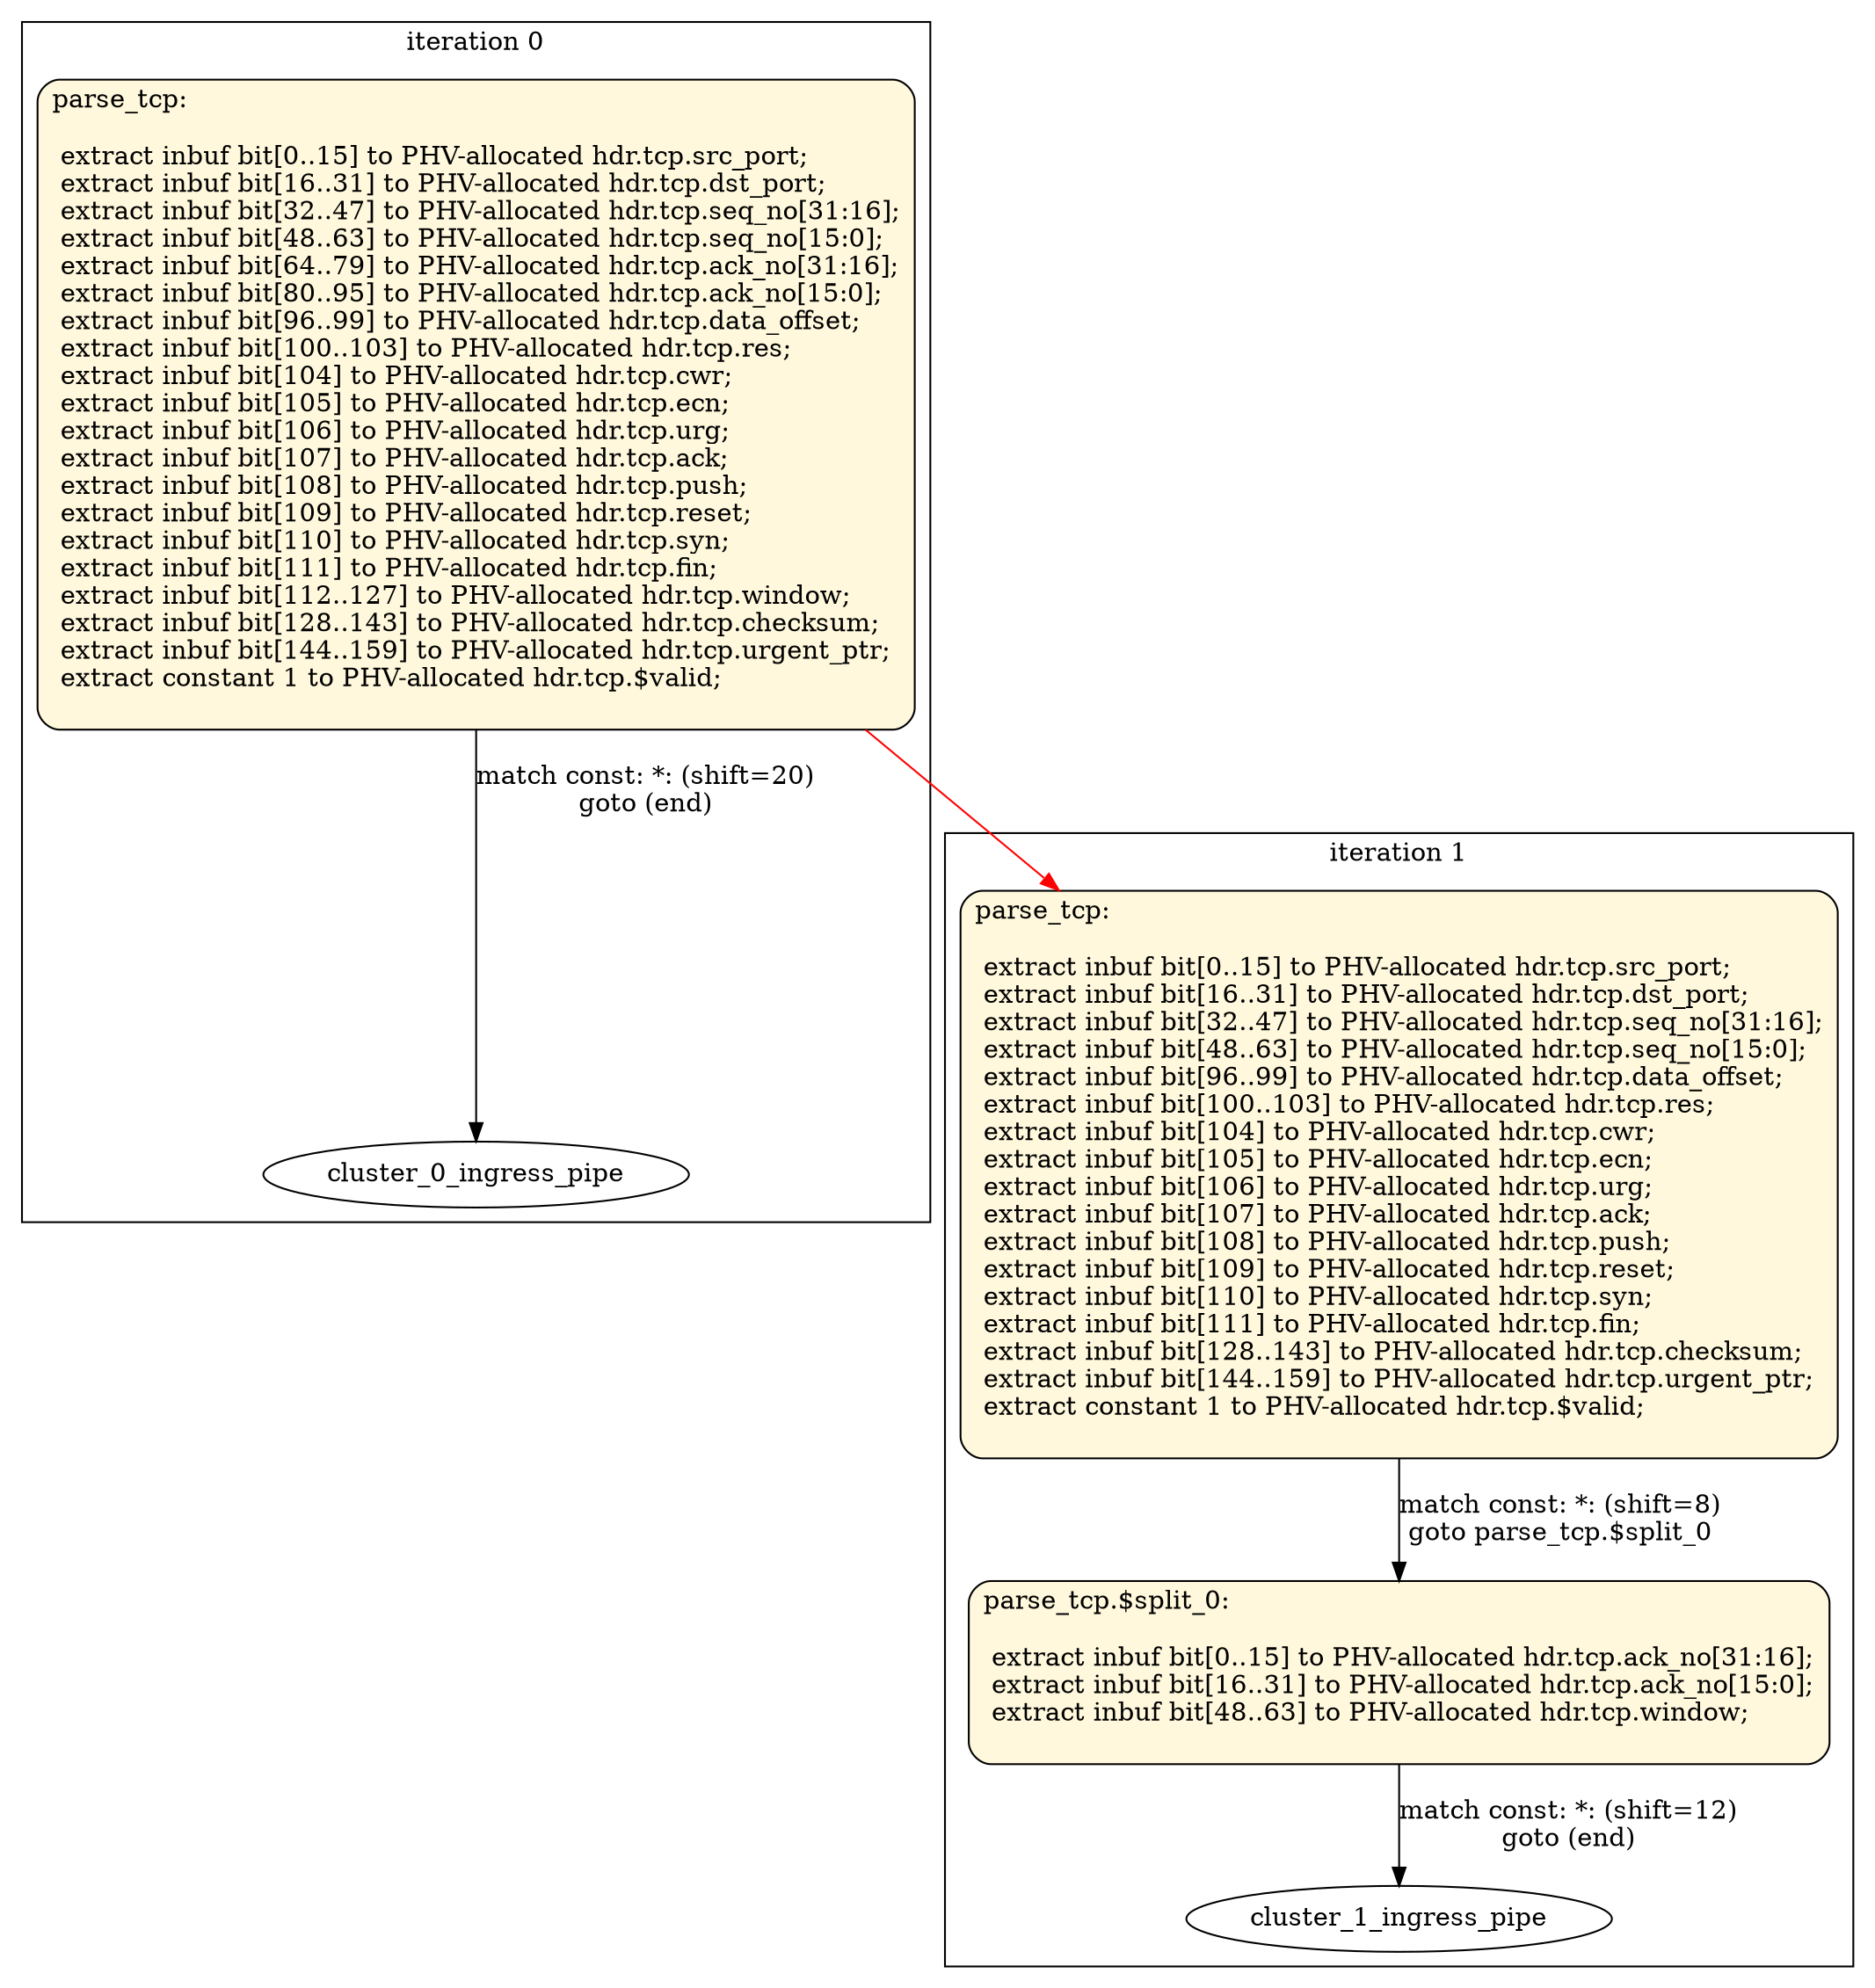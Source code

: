 digraph states { 
subgraph cluster_0 {
label="iteration 0"size="8,5"
cluster_0_State0x14930c40 [shape=record, style="filled,rounded", fillcolor=cornsilk, label="{parse_tcp:\l\l    extract inbuf bit[0\.\.15] to PHV-allocated hdr\.tcp\.src_port;\l    extract inbuf bit[16\.\.31] to PHV-allocated hdr\.tcp\.dst_port;\l    extract inbuf bit[32\.\.47] to PHV-allocated hdr\.tcp\.seq_no[31:16];\l    extract inbuf bit[48\.\.63] to PHV-allocated hdr\.tcp\.seq_no[15:0];\l    extract inbuf bit[64\.\.79] to PHV-allocated hdr\.tcp\.ack_no[31:16];\l    extract inbuf bit[80\.\.95] to PHV-allocated hdr\.tcp\.ack_no[15:0];\l    extract inbuf bit[96\.\.99] to PHV-allocated hdr\.tcp\.data_offset;\l    extract inbuf bit[100\.\.103] to PHV-allocated hdr\.tcp\.res;\l    extract inbuf bit[104] to PHV-allocated hdr\.tcp\.cwr;\l    extract inbuf bit[105] to PHV-allocated hdr\.tcp\.ecn;\l    extract inbuf bit[106] to PHV-allocated hdr\.tcp\.urg;\l    extract inbuf bit[107] to PHV-allocated hdr\.tcp\.ack;\l    extract inbuf bit[108] to PHV-allocated hdr\.tcp\.push;\l    extract inbuf bit[109] to PHV-allocated hdr\.tcp\.reset;\l    extract inbuf bit[110] to PHV-allocated hdr\.tcp\.syn;\l    extract inbuf bit[111] to PHV-allocated hdr\.tcp\.fin;\l    extract inbuf bit[112\.\.127] to PHV-allocated hdr\.tcp\.window;\l    extract inbuf bit[128\.\.143] to PHV-allocated hdr\.tcp\.checksum;\l    extract inbuf bit[144\.\.159] to PHV-allocated hdr\.tcp\.urgent_ptr;\l    extract constant 1 to PHV-allocated hdr\.tcp\.\$valid;\l\l}"];
cluster_0_State0x14930c40 -> cluster_0_ingress_pipe [ label="match const: *: (shift=20)
goto (end)" ]
}
subgraph cluster_1 {
label="iteration 1"size="8,5"
cluster_1_State0x14930c40 [shape=record, style="filled,rounded", fillcolor=cornsilk, label="{parse_tcp:\l\l    extract inbuf bit[0\.\.15] to PHV-allocated hdr\.tcp\.src_port;\l    extract inbuf bit[16\.\.31] to PHV-allocated hdr\.tcp\.dst_port;\l    extract inbuf bit[32\.\.47] to PHV-allocated hdr\.tcp\.seq_no[31:16];\l    extract inbuf bit[48\.\.63] to PHV-allocated hdr\.tcp\.seq_no[15:0];\l    extract inbuf bit[96\.\.99] to PHV-allocated hdr\.tcp\.data_offset;\l    extract inbuf bit[100\.\.103] to PHV-allocated hdr\.tcp\.res;\l    extract inbuf bit[104] to PHV-allocated hdr\.tcp\.cwr;\l    extract inbuf bit[105] to PHV-allocated hdr\.tcp\.ecn;\l    extract inbuf bit[106] to PHV-allocated hdr\.tcp\.urg;\l    extract inbuf bit[107] to PHV-allocated hdr\.tcp\.ack;\l    extract inbuf bit[108] to PHV-allocated hdr\.tcp\.push;\l    extract inbuf bit[109] to PHV-allocated hdr\.tcp\.reset;\l    extract inbuf bit[110] to PHV-allocated hdr\.tcp\.syn;\l    extract inbuf bit[111] to PHV-allocated hdr\.tcp\.fin;\l    extract inbuf bit[128\.\.143] to PHV-allocated hdr\.tcp\.checksum;\l    extract inbuf bit[144\.\.159] to PHV-allocated hdr\.tcp\.urgent_ptr;\l    extract constant 1 to PHV-allocated hdr\.tcp\.\$valid;\l\l}"];
cluster_1_State0x149308c0 [shape=record, style="filled,rounded", fillcolor=cornsilk, label="{parse_tcp\.\$split_0:\l\l    extract inbuf bit[0\.\.15] to PHV-allocated hdr\.tcp\.ack_no[31:16];\l    extract inbuf bit[16\.\.31] to PHV-allocated hdr\.tcp\.ack_no[15:0];\l    extract inbuf bit[48\.\.63] to PHV-allocated hdr\.tcp\.window;\l\l}"];
cluster_1_State0x14930c40 -> cluster_1_State0x149308c0 [ label="match const: *: (shift=8)
goto parse_tcp\.\$split_0" ]
cluster_1_State0x149308c0 -> cluster_1_ingress_pipe [ label="match const: *: (shift=12)
goto (end)" ]
}
cluster_0_State0x14930c40 -> cluster_1_State0x14930c40 [ color="red" ]
}
